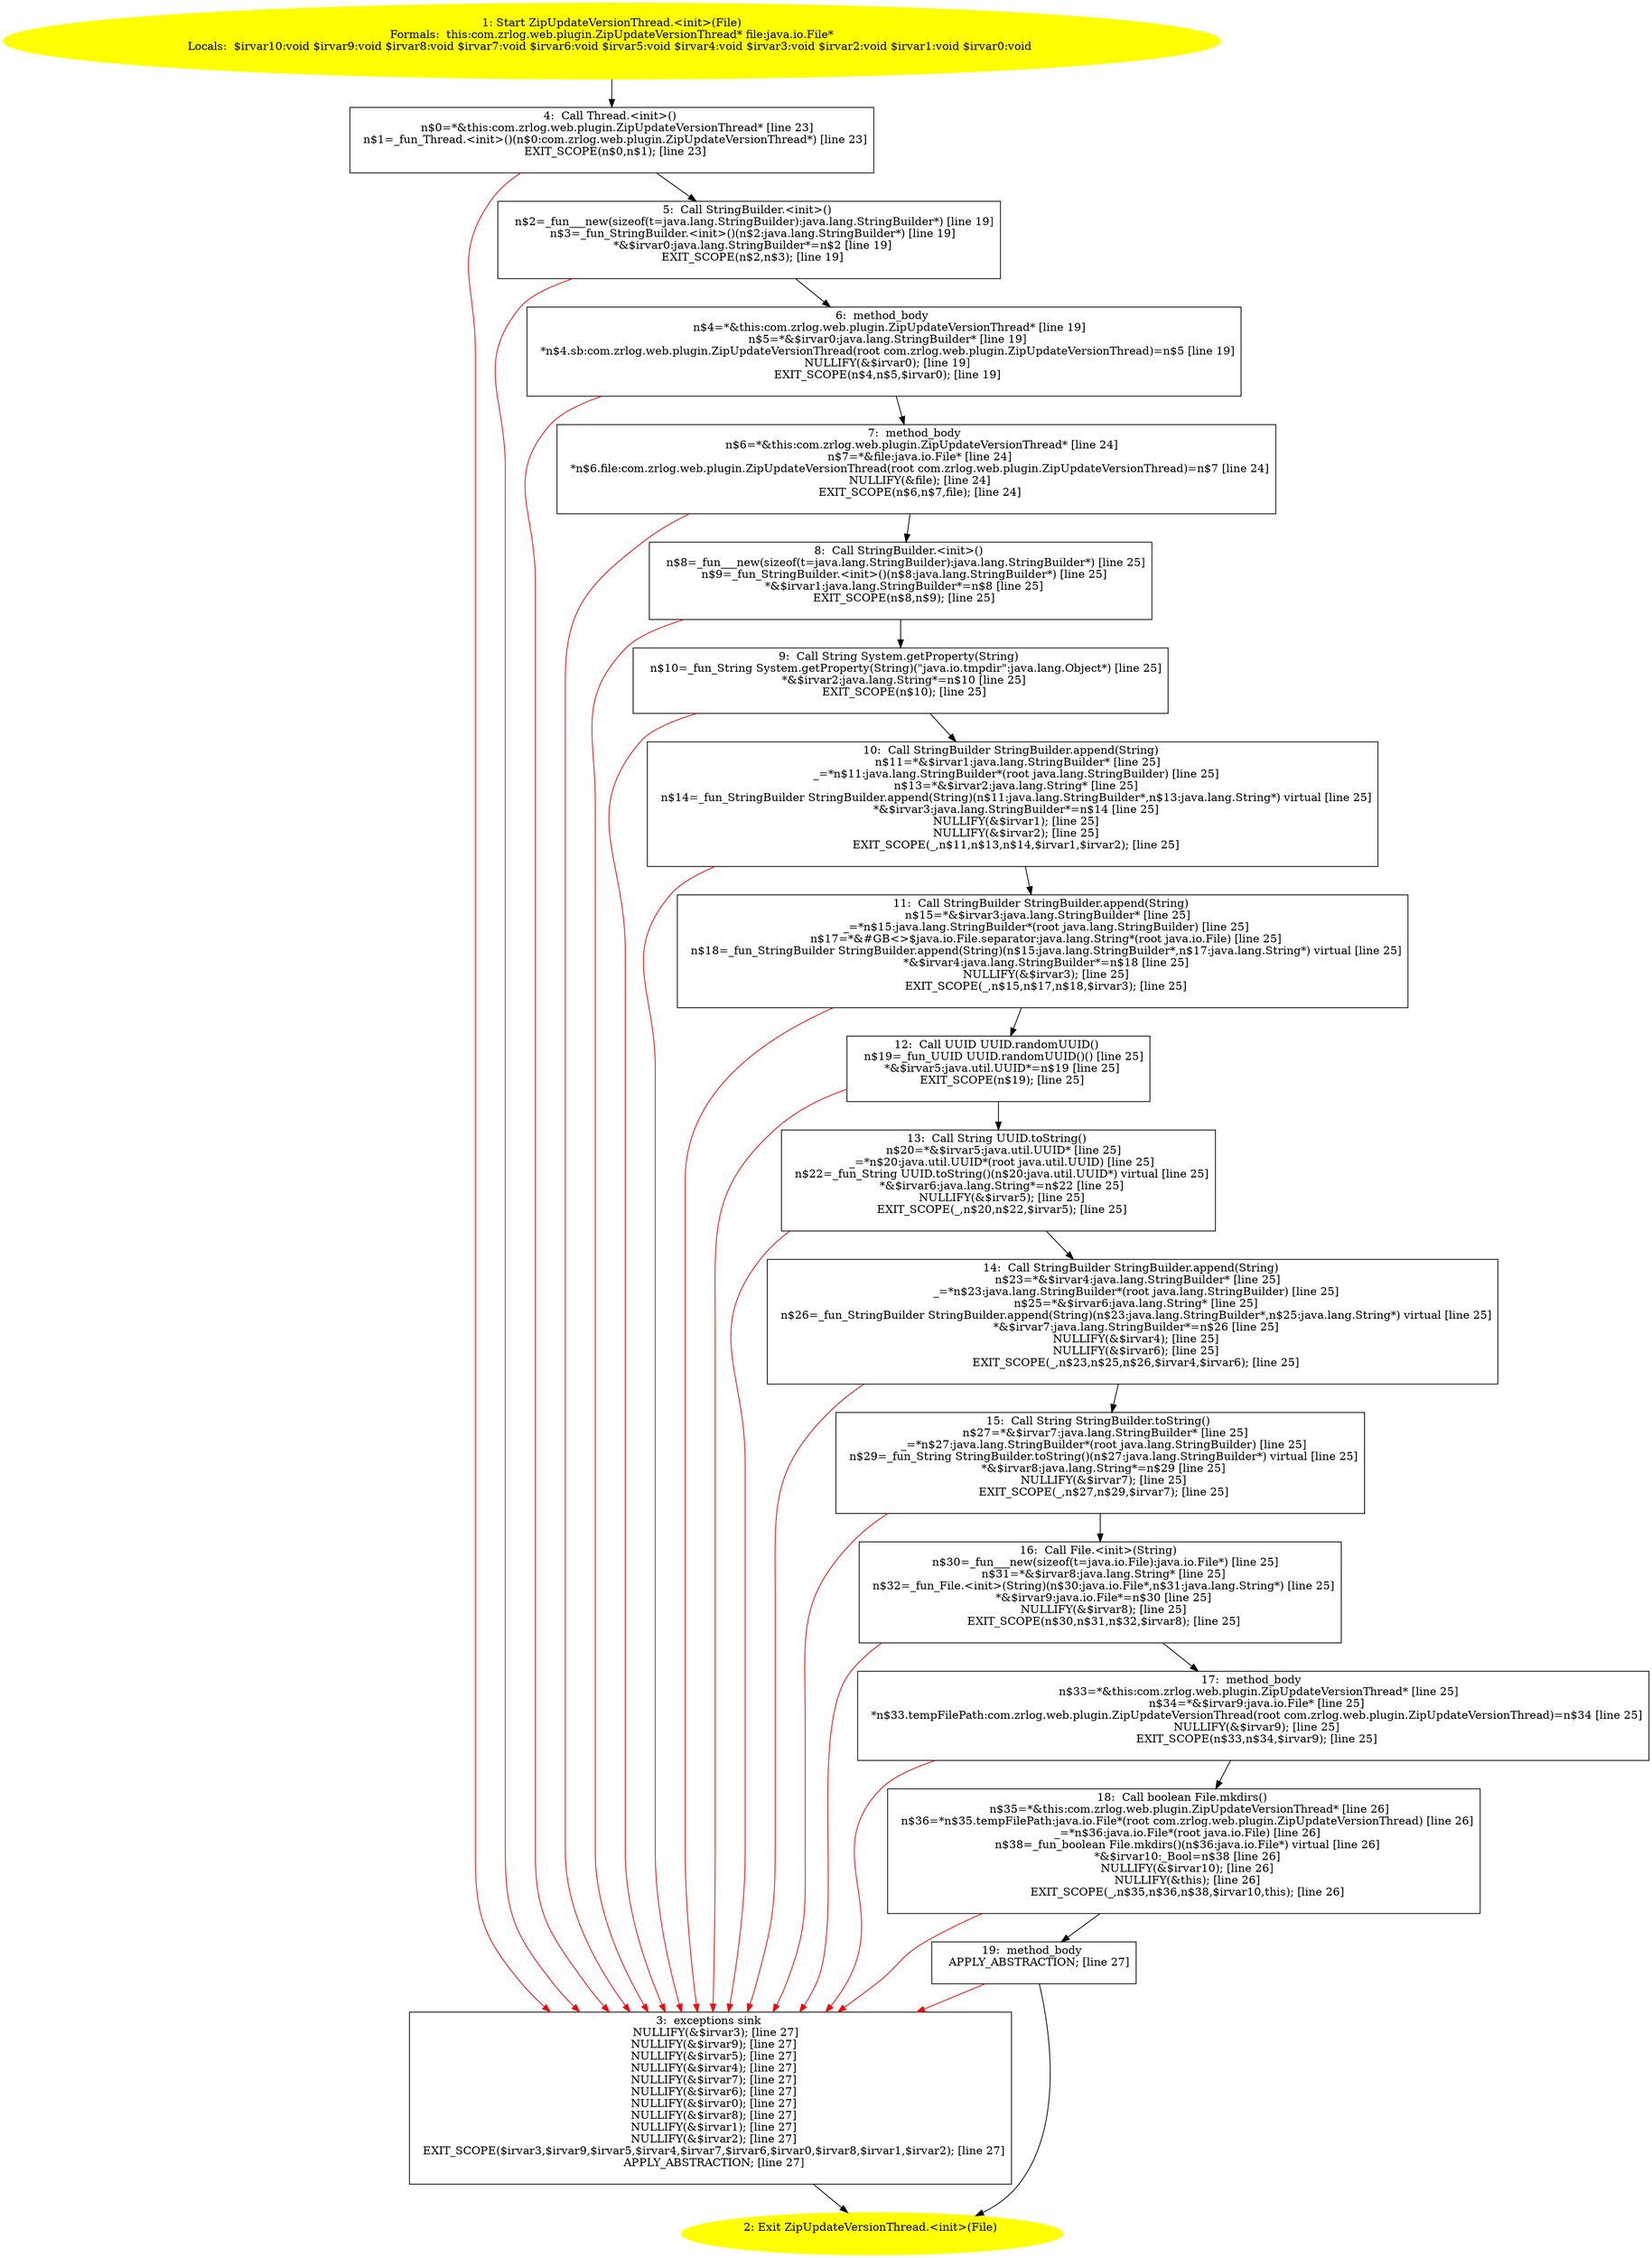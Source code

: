 /* @generated */
digraph cfg {
"com.zrlog.web.plugin.ZipUpdateVersionThread.<init>(java.io.File).f5139a327c17f41a872f4d0984d91e2c_1" [label="1: Start ZipUpdateVersionThread.<init>(File)\nFormals:  this:com.zrlog.web.plugin.ZipUpdateVersionThread* file:java.io.File*\nLocals:  $irvar10:void $irvar9:void $irvar8:void $irvar7:void $irvar6:void $irvar5:void $irvar4:void $irvar3:void $irvar2:void $irvar1:void $irvar0:void \n  " color=yellow style=filled]
	

	 "com.zrlog.web.plugin.ZipUpdateVersionThread.<init>(java.io.File).f5139a327c17f41a872f4d0984d91e2c_1" -> "com.zrlog.web.plugin.ZipUpdateVersionThread.<init>(java.io.File).f5139a327c17f41a872f4d0984d91e2c_4" ;
"com.zrlog.web.plugin.ZipUpdateVersionThread.<init>(java.io.File).f5139a327c17f41a872f4d0984d91e2c_2" [label="2: Exit ZipUpdateVersionThread.<init>(File) \n  " color=yellow style=filled]
	

"com.zrlog.web.plugin.ZipUpdateVersionThread.<init>(java.io.File).f5139a327c17f41a872f4d0984d91e2c_3" [label="3:  exceptions sink \n   NULLIFY(&$irvar3); [line 27]\n  NULLIFY(&$irvar9); [line 27]\n  NULLIFY(&$irvar5); [line 27]\n  NULLIFY(&$irvar4); [line 27]\n  NULLIFY(&$irvar7); [line 27]\n  NULLIFY(&$irvar6); [line 27]\n  NULLIFY(&$irvar0); [line 27]\n  NULLIFY(&$irvar8); [line 27]\n  NULLIFY(&$irvar1); [line 27]\n  NULLIFY(&$irvar2); [line 27]\n  EXIT_SCOPE($irvar3,$irvar9,$irvar5,$irvar4,$irvar7,$irvar6,$irvar0,$irvar8,$irvar1,$irvar2); [line 27]\n  APPLY_ABSTRACTION; [line 27]\n " shape="box"]
	

	 "com.zrlog.web.plugin.ZipUpdateVersionThread.<init>(java.io.File).f5139a327c17f41a872f4d0984d91e2c_3" -> "com.zrlog.web.plugin.ZipUpdateVersionThread.<init>(java.io.File).f5139a327c17f41a872f4d0984d91e2c_2" ;
"com.zrlog.web.plugin.ZipUpdateVersionThread.<init>(java.io.File).f5139a327c17f41a872f4d0984d91e2c_4" [label="4:  Call Thread.<init>() \n   n$0=*&this:com.zrlog.web.plugin.ZipUpdateVersionThread* [line 23]\n  n$1=_fun_Thread.<init>()(n$0:com.zrlog.web.plugin.ZipUpdateVersionThread*) [line 23]\n  EXIT_SCOPE(n$0,n$1); [line 23]\n " shape="box"]
	

	 "com.zrlog.web.plugin.ZipUpdateVersionThread.<init>(java.io.File).f5139a327c17f41a872f4d0984d91e2c_4" -> "com.zrlog.web.plugin.ZipUpdateVersionThread.<init>(java.io.File).f5139a327c17f41a872f4d0984d91e2c_5" ;
	 "com.zrlog.web.plugin.ZipUpdateVersionThread.<init>(java.io.File).f5139a327c17f41a872f4d0984d91e2c_4" -> "com.zrlog.web.plugin.ZipUpdateVersionThread.<init>(java.io.File).f5139a327c17f41a872f4d0984d91e2c_3" [color="red" ];
"com.zrlog.web.plugin.ZipUpdateVersionThread.<init>(java.io.File).f5139a327c17f41a872f4d0984d91e2c_5" [label="5:  Call StringBuilder.<init>() \n   n$2=_fun___new(sizeof(t=java.lang.StringBuilder):java.lang.StringBuilder*) [line 19]\n  n$3=_fun_StringBuilder.<init>()(n$2:java.lang.StringBuilder*) [line 19]\n  *&$irvar0:java.lang.StringBuilder*=n$2 [line 19]\n  EXIT_SCOPE(n$2,n$3); [line 19]\n " shape="box"]
	

	 "com.zrlog.web.plugin.ZipUpdateVersionThread.<init>(java.io.File).f5139a327c17f41a872f4d0984d91e2c_5" -> "com.zrlog.web.plugin.ZipUpdateVersionThread.<init>(java.io.File).f5139a327c17f41a872f4d0984d91e2c_6" ;
	 "com.zrlog.web.plugin.ZipUpdateVersionThread.<init>(java.io.File).f5139a327c17f41a872f4d0984d91e2c_5" -> "com.zrlog.web.plugin.ZipUpdateVersionThread.<init>(java.io.File).f5139a327c17f41a872f4d0984d91e2c_3" [color="red" ];
"com.zrlog.web.plugin.ZipUpdateVersionThread.<init>(java.io.File).f5139a327c17f41a872f4d0984d91e2c_6" [label="6:  method_body \n   n$4=*&this:com.zrlog.web.plugin.ZipUpdateVersionThread* [line 19]\n  n$5=*&$irvar0:java.lang.StringBuilder* [line 19]\n  *n$4.sb:com.zrlog.web.plugin.ZipUpdateVersionThread(root com.zrlog.web.plugin.ZipUpdateVersionThread)=n$5 [line 19]\n  NULLIFY(&$irvar0); [line 19]\n  EXIT_SCOPE(n$4,n$5,$irvar0); [line 19]\n " shape="box"]
	

	 "com.zrlog.web.plugin.ZipUpdateVersionThread.<init>(java.io.File).f5139a327c17f41a872f4d0984d91e2c_6" -> "com.zrlog.web.plugin.ZipUpdateVersionThread.<init>(java.io.File).f5139a327c17f41a872f4d0984d91e2c_7" ;
	 "com.zrlog.web.plugin.ZipUpdateVersionThread.<init>(java.io.File).f5139a327c17f41a872f4d0984d91e2c_6" -> "com.zrlog.web.plugin.ZipUpdateVersionThread.<init>(java.io.File).f5139a327c17f41a872f4d0984d91e2c_3" [color="red" ];
"com.zrlog.web.plugin.ZipUpdateVersionThread.<init>(java.io.File).f5139a327c17f41a872f4d0984d91e2c_7" [label="7:  method_body \n   n$6=*&this:com.zrlog.web.plugin.ZipUpdateVersionThread* [line 24]\n  n$7=*&file:java.io.File* [line 24]\n  *n$6.file:com.zrlog.web.plugin.ZipUpdateVersionThread(root com.zrlog.web.plugin.ZipUpdateVersionThread)=n$7 [line 24]\n  NULLIFY(&file); [line 24]\n  EXIT_SCOPE(n$6,n$7,file); [line 24]\n " shape="box"]
	

	 "com.zrlog.web.plugin.ZipUpdateVersionThread.<init>(java.io.File).f5139a327c17f41a872f4d0984d91e2c_7" -> "com.zrlog.web.plugin.ZipUpdateVersionThread.<init>(java.io.File).f5139a327c17f41a872f4d0984d91e2c_8" ;
	 "com.zrlog.web.plugin.ZipUpdateVersionThread.<init>(java.io.File).f5139a327c17f41a872f4d0984d91e2c_7" -> "com.zrlog.web.plugin.ZipUpdateVersionThread.<init>(java.io.File).f5139a327c17f41a872f4d0984d91e2c_3" [color="red" ];
"com.zrlog.web.plugin.ZipUpdateVersionThread.<init>(java.io.File).f5139a327c17f41a872f4d0984d91e2c_8" [label="8:  Call StringBuilder.<init>() \n   n$8=_fun___new(sizeof(t=java.lang.StringBuilder):java.lang.StringBuilder*) [line 25]\n  n$9=_fun_StringBuilder.<init>()(n$8:java.lang.StringBuilder*) [line 25]\n  *&$irvar1:java.lang.StringBuilder*=n$8 [line 25]\n  EXIT_SCOPE(n$8,n$9); [line 25]\n " shape="box"]
	

	 "com.zrlog.web.plugin.ZipUpdateVersionThread.<init>(java.io.File).f5139a327c17f41a872f4d0984d91e2c_8" -> "com.zrlog.web.plugin.ZipUpdateVersionThread.<init>(java.io.File).f5139a327c17f41a872f4d0984d91e2c_9" ;
	 "com.zrlog.web.plugin.ZipUpdateVersionThread.<init>(java.io.File).f5139a327c17f41a872f4d0984d91e2c_8" -> "com.zrlog.web.plugin.ZipUpdateVersionThread.<init>(java.io.File).f5139a327c17f41a872f4d0984d91e2c_3" [color="red" ];
"com.zrlog.web.plugin.ZipUpdateVersionThread.<init>(java.io.File).f5139a327c17f41a872f4d0984d91e2c_9" [label="9:  Call String System.getProperty(String) \n   n$10=_fun_String System.getProperty(String)(\"java.io.tmpdir\":java.lang.Object*) [line 25]\n  *&$irvar2:java.lang.String*=n$10 [line 25]\n  EXIT_SCOPE(n$10); [line 25]\n " shape="box"]
	

	 "com.zrlog.web.plugin.ZipUpdateVersionThread.<init>(java.io.File).f5139a327c17f41a872f4d0984d91e2c_9" -> "com.zrlog.web.plugin.ZipUpdateVersionThread.<init>(java.io.File).f5139a327c17f41a872f4d0984d91e2c_10" ;
	 "com.zrlog.web.plugin.ZipUpdateVersionThread.<init>(java.io.File).f5139a327c17f41a872f4d0984d91e2c_9" -> "com.zrlog.web.plugin.ZipUpdateVersionThread.<init>(java.io.File).f5139a327c17f41a872f4d0984d91e2c_3" [color="red" ];
"com.zrlog.web.plugin.ZipUpdateVersionThread.<init>(java.io.File).f5139a327c17f41a872f4d0984d91e2c_10" [label="10:  Call StringBuilder StringBuilder.append(String) \n   n$11=*&$irvar1:java.lang.StringBuilder* [line 25]\n  _=*n$11:java.lang.StringBuilder*(root java.lang.StringBuilder) [line 25]\n  n$13=*&$irvar2:java.lang.String* [line 25]\n  n$14=_fun_StringBuilder StringBuilder.append(String)(n$11:java.lang.StringBuilder*,n$13:java.lang.String*) virtual [line 25]\n  *&$irvar3:java.lang.StringBuilder*=n$14 [line 25]\n  NULLIFY(&$irvar1); [line 25]\n  NULLIFY(&$irvar2); [line 25]\n  EXIT_SCOPE(_,n$11,n$13,n$14,$irvar1,$irvar2); [line 25]\n " shape="box"]
	

	 "com.zrlog.web.plugin.ZipUpdateVersionThread.<init>(java.io.File).f5139a327c17f41a872f4d0984d91e2c_10" -> "com.zrlog.web.plugin.ZipUpdateVersionThread.<init>(java.io.File).f5139a327c17f41a872f4d0984d91e2c_11" ;
	 "com.zrlog.web.plugin.ZipUpdateVersionThread.<init>(java.io.File).f5139a327c17f41a872f4d0984d91e2c_10" -> "com.zrlog.web.plugin.ZipUpdateVersionThread.<init>(java.io.File).f5139a327c17f41a872f4d0984d91e2c_3" [color="red" ];
"com.zrlog.web.plugin.ZipUpdateVersionThread.<init>(java.io.File).f5139a327c17f41a872f4d0984d91e2c_11" [label="11:  Call StringBuilder StringBuilder.append(String) \n   n$15=*&$irvar3:java.lang.StringBuilder* [line 25]\n  _=*n$15:java.lang.StringBuilder*(root java.lang.StringBuilder) [line 25]\n  n$17=*&#GB<>$java.io.File.separator:java.lang.String*(root java.io.File) [line 25]\n  n$18=_fun_StringBuilder StringBuilder.append(String)(n$15:java.lang.StringBuilder*,n$17:java.lang.String*) virtual [line 25]\n  *&$irvar4:java.lang.StringBuilder*=n$18 [line 25]\n  NULLIFY(&$irvar3); [line 25]\n  EXIT_SCOPE(_,n$15,n$17,n$18,$irvar3); [line 25]\n " shape="box"]
	

	 "com.zrlog.web.plugin.ZipUpdateVersionThread.<init>(java.io.File).f5139a327c17f41a872f4d0984d91e2c_11" -> "com.zrlog.web.plugin.ZipUpdateVersionThread.<init>(java.io.File).f5139a327c17f41a872f4d0984d91e2c_12" ;
	 "com.zrlog.web.plugin.ZipUpdateVersionThread.<init>(java.io.File).f5139a327c17f41a872f4d0984d91e2c_11" -> "com.zrlog.web.plugin.ZipUpdateVersionThread.<init>(java.io.File).f5139a327c17f41a872f4d0984d91e2c_3" [color="red" ];
"com.zrlog.web.plugin.ZipUpdateVersionThread.<init>(java.io.File).f5139a327c17f41a872f4d0984d91e2c_12" [label="12:  Call UUID UUID.randomUUID() \n   n$19=_fun_UUID UUID.randomUUID()() [line 25]\n  *&$irvar5:java.util.UUID*=n$19 [line 25]\n  EXIT_SCOPE(n$19); [line 25]\n " shape="box"]
	

	 "com.zrlog.web.plugin.ZipUpdateVersionThread.<init>(java.io.File).f5139a327c17f41a872f4d0984d91e2c_12" -> "com.zrlog.web.plugin.ZipUpdateVersionThread.<init>(java.io.File).f5139a327c17f41a872f4d0984d91e2c_13" ;
	 "com.zrlog.web.plugin.ZipUpdateVersionThread.<init>(java.io.File).f5139a327c17f41a872f4d0984d91e2c_12" -> "com.zrlog.web.plugin.ZipUpdateVersionThread.<init>(java.io.File).f5139a327c17f41a872f4d0984d91e2c_3" [color="red" ];
"com.zrlog.web.plugin.ZipUpdateVersionThread.<init>(java.io.File).f5139a327c17f41a872f4d0984d91e2c_13" [label="13:  Call String UUID.toString() \n   n$20=*&$irvar5:java.util.UUID* [line 25]\n  _=*n$20:java.util.UUID*(root java.util.UUID) [line 25]\n  n$22=_fun_String UUID.toString()(n$20:java.util.UUID*) virtual [line 25]\n  *&$irvar6:java.lang.String*=n$22 [line 25]\n  NULLIFY(&$irvar5); [line 25]\n  EXIT_SCOPE(_,n$20,n$22,$irvar5); [line 25]\n " shape="box"]
	

	 "com.zrlog.web.plugin.ZipUpdateVersionThread.<init>(java.io.File).f5139a327c17f41a872f4d0984d91e2c_13" -> "com.zrlog.web.plugin.ZipUpdateVersionThread.<init>(java.io.File).f5139a327c17f41a872f4d0984d91e2c_14" ;
	 "com.zrlog.web.plugin.ZipUpdateVersionThread.<init>(java.io.File).f5139a327c17f41a872f4d0984d91e2c_13" -> "com.zrlog.web.plugin.ZipUpdateVersionThread.<init>(java.io.File).f5139a327c17f41a872f4d0984d91e2c_3" [color="red" ];
"com.zrlog.web.plugin.ZipUpdateVersionThread.<init>(java.io.File).f5139a327c17f41a872f4d0984d91e2c_14" [label="14:  Call StringBuilder StringBuilder.append(String) \n   n$23=*&$irvar4:java.lang.StringBuilder* [line 25]\n  _=*n$23:java.lang.StringBuilder*(root java.lang.StringBuilder) [line 25]\n  n$25=*&$irvar6:java.lang.String* [line 25]\n  n$26=_fun_StringBuilder StringBuilder.append(String)(n$23:java.lang.StringBuilder*,n$25:java.lang.String*) virtual [line 25]\n  *&$irvar7:java.lang.StringBuilder*=n$26 [line 25]\n  NULLIFY(&$irvar4); [line 25]\n  NULLIFY(&$irvar6); [line 25]\n  EXIT_SCOPE(_,n$23,n$25,n$26,$irvar4,$irvar6); [line 25]\n " shape="box"]
	

	 "com.zrlog.web.plugin.ZipUpdateVersionThread.<init>(java.io.File).f5139a327c17f41a872f4d0984d91e2c_14" -> "com.zrlog.web.plugin.ZipUpdateVersionThread.<init>(java.io.File).f5139a327c17f41a872f4d0984d91e2c_15" ;
	 "com.zrlog.web.plugin.ZipUpdateVersionThread.<init>(java.io.File).f5139a327c17f41a872f4d0984d91e2c_14" -> "com.zrlog.web.plugin.ZipUpdateVersionThread.<init>(java.io.File).f5139a327c17f41a872f4d0984d91e2c_3" [color="red" ];
"com.zrlog.web.plugin.ZipUpdateVersionThread.<init>(java.io.File).f5139a327c17f41a872f4d0984d91e2c_15" [label="15:  Call String StringBuilder.toString() \n   n$27=*&$irvar7:java.lang.StringBuilder* [line 25]\n  _=*n$27:java.lang.StringBuilder*(root java.lang.StringBuilder) [line 25]\n  n$29=_fun_String StringBuilder.toString()(n$27:java.lang.StringBuilder*) virtual [line 25]\n  *&$irvar8:java.lang.String*=n$29 [line 25]\n  NULLIFY(&$irvar7); [line 25]\n  EXIT_SCOPE(_,n$27,n$29,$irvar7); [line 25]\n " shape="box"]
	

	 "com.zrlog.web.plugin.ZipUpdateVersionThread.<init>(java.io.File).f5139a327c17f41a872f4d0984d91e2c_15" -> "com.zrlog.web.plugin.ZipUpdateVersionThread.<init>(java.io.File).f5139a327c17f41a872f4d0984d91e2c_16" ;
	 "com.zrlog.web.plugin.ZipUpdateVersionThread.<init>(java.io.File).f5139a327c17f41a872f4d0984d91e2c_15" -> "com.zrlog.web.plugin.ZipUpdateVersionThread.<init>(java.io.File).f5139a327c17f41a872f4d0984d91e2c_3" [color="red" ];
"com.zrlog.web.plugin.ZipUpdateVersionThread.<init>(java.io.File).f5139a327c17f41a872f4d0984d91e2c_16" [label="16:  Call File.<init>(String) \n   n$30=_fun___new(sizeof(t=java.io.File):java.io.File*) [line 25]\n  n$31=*&$irvar8:java.lang.String* [line 25]\n  n$32=_fun_File.<init>(String)(n$30:java.io.File*,n$31:java.lang.String*) [line 25]\n  *&$irvar9:java.io.File*=n$30 [line 25]\n  NULLIFY(&$irvar8); [line 25]\n  EXIT_SCOPE(n$30,n$31,n$32,$irvar8); [line 25]\n " shape="box"]
	

	 "com.zrlog.web.plugin.ZipUpdateVersionThread.<init>(java.io.File).f5139a327c17f41a872f4d0984d91e2c_16" -> "com.zrlog.web.plugin.ZipUpdateVersionThread.<init>(java.io.File).f5139a327c17f41a872f4d0984d91e2c_17" ;
	 "com.zrlog.web.plugin.ZipUpdateVersionThread.<init>(java.io.File).f5139a327c17f41a872f4d0984d91e2c_16" -> "com.zrlog.web.plugin.ZipUpdateVersionThread.<init>(java.io.File).f5139a327c17f41a872f4d0984d91e2c_3" [color="red" ];
"com.zrlog.web.plugin.ZipUpdateVersionThread.<init>(java.io.File).f5139a327c17f41a872f4d0984d91e2c_17" [label="17:  method_body \n   n$33=*&this:com.zrlog.web.plugin.ZipUpdateVersionThread* [line 25]\n  n$34=*&$irvar9:java.io.File* [line 25]\n  *n$33.tempFilePath:com.zrlog.web.plugin.ZipUpdateVersionThread(root com.zrlog.web.plugin.ZipUpdateVersionThread)=n$34 [line 25]\n  NULLIFY(&$irvar9); [line 25]\n  EXIT_SCOPE(n$33,n$34,$irvar9); [line 25]\n " shape="box"]
	

	 "com.zrlog.web.plugin.ZipUpdateVersionThread.<init>(java.io.File).f5139a327c17f41a872f4d0984d91e2c_17" -> "com.zrlog.web.plugin.ZipUpdateVersionThread.<init>(java.io.File).f5139a327c17f41a872f4d0984d91e2c_18" ;
	 "com.zrlog.web.plugin.ZipUpdateVersionThread.<init>(java.io.File).f5139a327c17f41a872f4d0984d91e2c_17" -> "com.zrlog.web.plugin.ZipUpdateVersionThread.<init>(java.io.File).f5139a327c17f41a872f4d0984d91e2c_3" [color="red" ];
"com.zrlog.web.plugin.ZipUpdateVersionThread.<init>(java.io.File).f5139a327c17f41a872f4d0984d91e2c_18" [label="18:  Call boolean File.mkdirs() \n   n$35=*&this:com.zrlog.web.plugin.ZipUpdateVersionThread* [line 26]\n  n$36=*n$35.tempFilePath:java.io.File*(root com.zrlog.web.plugin.ZipUpdateVersionThread) [line 26]\n  _=*n$36:java.io.File*(root java.io.File) [line 26]\n  n$38=_fun_boolean File.mkdirs()(n$36:java.io.File*) virtual [line 26]\n  *&$irvar10:_Bool=n$38 [line 26]\n  NULLIFY(&$irvar10); [line 26]\n  NULLIFY(&this); [line 26]\n  EXIT_SCOPE(_,n$35,n$36,n$38,$irvar10,this); [line 26]\n " shape="box"]
	

	 "com.zrlog.web.plugin.ZipUpdateVersionThread.<init>(java.io.File).f5139a327c17f41a872f4d0984d91e2c_18" -> "com.zrlog.web.plugin.ZipUpdateVersionThread.<init>(java.io.File).f5139a327c17f41a872f4d0984d91e2c_19" ;
	 "com.zrlog.web.plugin.ZipUpdateVersionThread.<init>(java.io.File).f5139a327c17f41a872f4d0984d91e2c_18" -> "com.zrlog.web.plugin.ZipUpdateVersionThread.<init>(java.io.File).f5139a327c17f41a872f4d0984d91e2c_3" [color="red" ];
"com.zrlog.web.plugin.ZipUpdateVersionThread.<init>(java.io.File).f5139a327c17f41a872f4d0984d91e2c_19" [label="19:  method_body \n   APPLY_ABSTRACTION; [line 27]\n " shape="box"]
	

	 "com.zrlog.web.plugin.ZipUpdateVersionThread.<init>(java.io.File).f5139a327c17f41a872f4d0984d91e2c_19" -> "com.zrlog.web.plugin.ZipUpdateVersionThread.<init>(java.io.File).f5139a327c17f41a872f4d0984d91e2c_2" ;
	 "com.zrlog.web.plugin.ZipUpdateVersionThread.<init>(java.io.File).f5139a327c17f41a872f4d0984d91e2c_19" -> "com.zrlog.web.plugin.ZipUpdateVersionThread.<init>(java.io.File).f5139a327c17f41a872f4d0984d91e2c_3" [color="red" ];
}
